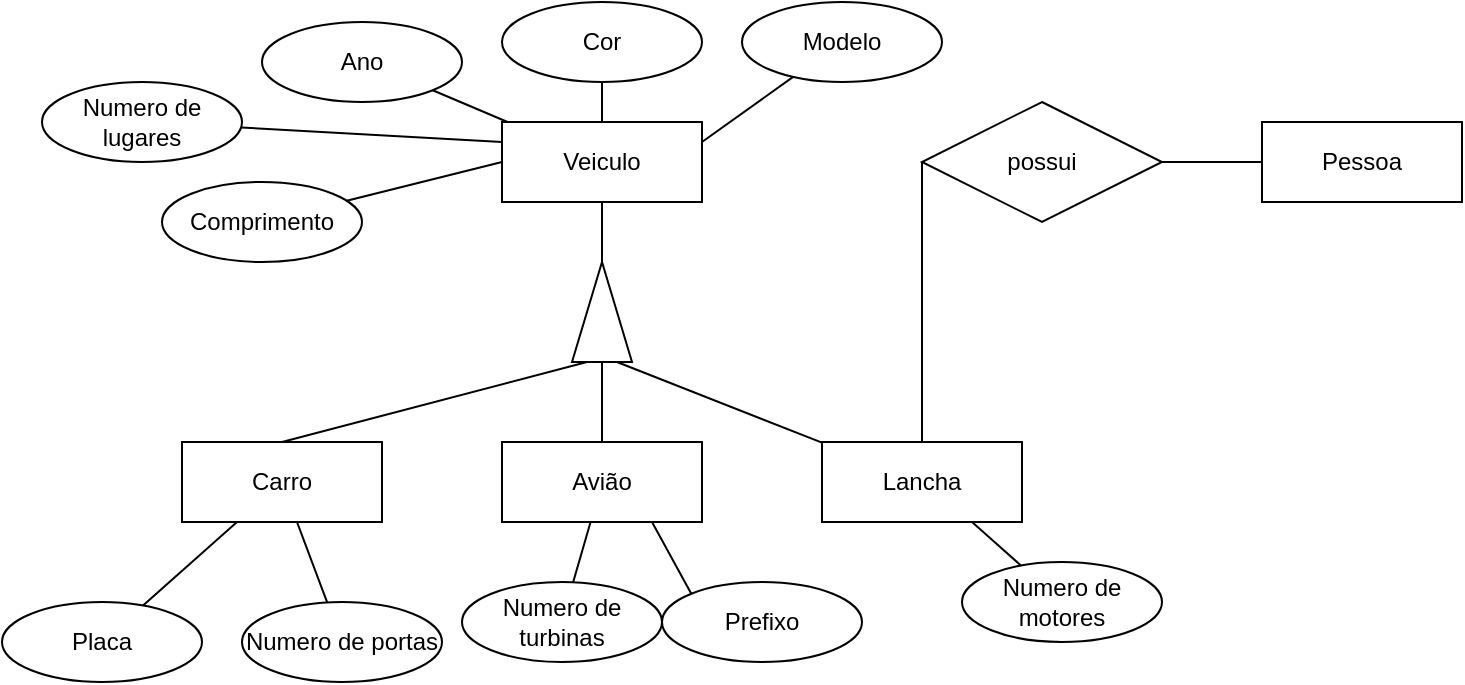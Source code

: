 <mxfile version="13.7.2" type="device"><diagram id="FXWhSfXOjGLpjaecmenf" name="Page-1"><mxGraphModel dx="1102" dy="607" grid="1" gridSize="10" guides="1" tooltips="1" connect="1" arrows="1" fold="1" page="1" pageScale="1" pageWidth="827" pageHeight="1169" math="0" shadow="0"><root><mxCell id="0"/><mxCell id="1" parent="0"/><mxCell id="0ac8PWRLDBGu4aPwEYei-1" value="Lancha" style="whiteSpace=wrap;html=1;align=center;" parent="1" vertex="1"><mxGeometry x="480" y="280" width="100" height="40" as="geometry"/></mxCell><mxCell id="0ac8PWRLDBGu4aPwEYei-2" value="Modelo" style="ellipse;whiteSpace=wrap;html=1;align=center;" parent="1" vertex="1"><mxGeometry x="440" y="60" width="100" height="40" as="geometry"/></mxCell><mxCell id="0ac8PWRLDBGu4aPwEYei-4" value="Carro" style="whiteSpace=wrap;html=1;align=center;" parent="1" vertex="1"><mxGeometry x="160" y="280" width="100" height="40" as="geometry"/></mxCell><mxCell id="0ac8PWRLDBGu4aPwEYei-5" value="Avião" style="whiteSpace=wrap;html=1;align=center;" parent="1" vertex="1"><mxGeometry x="320" y="280" width="100" height="40" as="geometry"/></mxCell><mxCell id="0ac8PWRLDBGu4aPwEYei-6" value="Veiculo" style="whiteSpace=wrap;html=1;align=center;" parent="1" vertex="1"><mxGeometry x="320" y="120" width="100" height="40" as="geometry"/></mxCell><mxCell id="0ac8PWRLDBGu4aPwEYei-9" value="Ano" style="ellipse;whiteSpace=wrap;html=1;align=center;" parent="1" vertex="1"><mxGeometry x="200" y="70" width="100" height="40" as="geometry"/></mxCell><mxCell id="0ac8PWRLDBGu4aPwEYei-11" value="Cor" style="ellipse;whiteSpace=wrap;html=1;align=center;" parent="1" vertex="1"><mxGeometry x="320" y="60" width="100" height="40" as="geometry"/></mxCell><mxCell id="0ac8PWRLDBGu4aPwEYei-12" value="Comprimento" style="ellipse;whiteSpace=wrap;html=1;align=center;" parent="1" vertex="1"><mxGeometry x="150" y="150" width="100" height="40" as="geometry"/></mxCell><mxCell id="0ac8PWRLDBGu4aPwEYei-13" value="Numero de lugares" style="ellipse;whiteSpace=wrap;html=1;align=center;" parent="1" vertex="1"><mxGeometry x="90" y="100" width="100" height="40" as="geometry"/></mxCell><mxCell id="0ac8PWRLDBGu4aPwEYei-14" value="" style="endArrow=none;html=1;rounded=0;entryX=0;entryY=0.5;entryDx=0;entryDy=0;endFill=0;" parent="1" source="0ac8PWRLDBGu4aPwEYei-12" target="0ac8PWRLDBGu4aPwEYei-6" edge="1"><mxGeometry relative="1" as="geometry"><mxPoint x="210" y="280" as="sourcePoint"/><mxPoint x="345.0" y="160" as="targetPoint"/></mxGeometry></mxCell><mxCell id="0ac8PWRLDBGu4aPwEYei-15" value="" style="endArrow=none;html=1;rounded=0;endFill=0;exitX=1;exitY=1;exitDx=0;exitDy=0;" parent="1" source="0ac8PWRLDBGu4aPwEYei-9" target="0ac8PWRLDBGu4aPwEYei-6" edge="1"><mxGeometry relative="1" as="geometry"><mxPoint x="260.0" y="140" as="sourcePoint"/><mxPoint x="320.0" y="140" as="targetPoint"/></mxGeometry></mxCell><mxCell id="0ac8PWRLDBGu4aPwEYei-16" value="" style="endArrow=none;html=1;rounded=0;entryX=0.5;entryY=0;entryDx=0;entryDy=0;endFill=0;" parent="1" source="0ac8PWRLDBGu4aPwEYei-11" target="0ac8PWRLDBGu4aPwEYei-6" edge="1"><mxGeometry relative="1" as="geometry"><mxPoint x="285.355" y="104.142" as="sourcePoint"/><mxPoint x="320.0" y="140" as="targetPoint"/></mxGeometry></mxCell><mxCell id="0ac8PWRLDBGu4aPwEYei-17" value="" style="endArrow=none;html=1;rounded=0;endFill=0;" parent="1" source="0ac8PWRLDBGu4aPwEYei-2" edge="1"><mxGeometry relative="1" as="geometry"><mxPoint x="295.355" y="114.142" as="sourcePoint"/><mxPoint x="420" y="130" as="targetPoint"/></mxGeometry></mxCell><mxCell id="0ac8PWRLDBGu4aPwEYei-18" value="" style="endArrow=none;html=1;rounded=0;endFill=0;" parent="1" source="0ac8PWRLDBGu4aPwEYei-13" edge="1"><mxGeometry relative="1" as="geometry"><mxPoint x="305.355" y="124.142" as="sourcePoint"/><mxPoint x="320" y="130" as="targetPoint"/></mxGeometry></mxCell><mxCell id="0ac8PWRLDBGu4aPwEYei-19" value="Placa" style="ellipse;whiteSpace=wrap;html=1;align=center;" parent="1" vertex="1"><mxGeometry x="70" y="360" width="100" height="40" as="geometry"/></mxCell><mxCell id="0ac8PWRLDBGu4aPwEYei-20" value="Numero de portas" style="ellipse;whiteSpace=wrap;html=1;align=center;" parent="1" vertex="1"><mxGeometry x="190" y="360" width="100" height="40" as="geometry"/></mxCell><mxCell id="0ac8PWRLDBGu4aPwEYei-21" value="Numero de turbinas" style="ellipse;whiteSpace=wrap;html=1;align=center;" parent="1" vertex="1"><mxGeometry x="300" y="350" width="100" height="40" as="geometry"/></mxCell><mxCell id="0ac8PWRLDBGu4aPwEYei-22" value="Prefixo" style="ellipse;whiteSpace=wrap;html=1;align=center;" parent="1" vertex="1"><mxGeometry x="400" y="350" width="100" height="40" as="geometry"/></mxCell><mxCell id="0ac8PWRLDBGu4aPwEYei-23" value="" style="endArrow=none;html=1;rounded=0;endFill=0;" parent="1" source="0ac8PWRLDBGu4aPwEYei-19" target="0ac8PWRLDBGu4aPwEYei-4" edge="1"><mxGeometry relative="1" as="geometry"><mxPoint x="260.0" y="140" as="sourcePoint"/><mxPoint x="320.0" y="140" as="targetPoint"/></mxGeometry></mxCell><mxCell id="0ac8PWRLDBGu4aPwEYei-24" value="" style="endArrow=none;html=1;rounded=0;endFill=0;" parent="1" source="0ac8PWRLDBGu4aPwEYei-20" target="0ac8PWRLDBGu4aPwEYei-4" edge="1"><mxGeometry relative="1" as="geometry"><mxPoint x="270.0" y="150" as="sourcePoint"/><mxPoint x="330.0" y="150" as="targetPoint"/></mxGeometry></mxCell><mxCell id="0ac8PWRLDBGu4aPwEYei-25" value="" style="endArrow=none;html=1;rounded=0;endFill=0;" parent="1" source="0ac8PWRLDBGu4aPwEYei-21" target="0ac8PWRLDBGu4aPwEYei-5" edge="1"><mxGeometry relative="1" as="geometry"><mxPoint x="280.0" y="160" as="sourcePoint"/><mxPoint x="340.0" y="160" as="targetPoint"/></mxGeometry></mxCell><mxCell id="0ac8PWRLDBGu4aPwEYei-26" value="" style="endArrow=none;html=1;rounded=0;entryX=0.75;entryY=1;entryDx=0;entryDy=0;endFill=0;exitX=0;exitY=0;exitDx=0;exitDy=0;" parent="1" source="0ac8PWRLDBGu4aPwEYei-22" target="0ac8PWRLDBGu4aPwEYei-5" edge="1"><mxGeometry relative="1" as="geometry"><mxPoint x="290.0" y="170" as="sourcePoint"/><mxPoint x="350.0" y="170" as="targetPoint"/></mxGeometry></mxCell><mxCell id="0ac8PWRLDBGu4aPwEYei-27" value="Numero de motores" style="ellipse;whiteSpace=wrap;html=1;align=center;" parent="1" vertex="1"><mxGeometry x="550" y="340" width="100" height="40" as="geometry"/></mxCell><mxCell id="0ac8PWRLDBGu4aPwEYei-28" value="" style="endArrow=none;html=1;rounded=0;entryX=0.75;entryY=1;entryDx=0;entryDy=0;endFill=0;" parent="1" source="0ac8PWRLDBGu4aPwEYei-27" target="0ac8PWRLDBGu4aPwEYei-1" edge="1"><mxGeometry relative="1" as="geometry"><mxPoint x="434.645" y="365.858" as="sourcePoint"/><mxPoint x="395.0" y="320" as="targetPoint"/></mxGeometry></mxCell><mxCell id="0ac8PWRLDBGu4aPwEYei-29" value="possui" style="shape=rhombus;perimeter=rhombusPerimeter;whiteSpace=wrap;html=1;align=center;" parent="1" vertex="1"><mxGeometry x="530" y="110" width="120" height="60" as="geometry"/></mxCell><mxCell id="0ac8PWRLDBGu4aPwEYei-32" value="Pessoa" style="whiteSpace=wrap;html=1;align=center;" parent="1" vertex="1"><mxGeometry x="700" y="120" width="100" height="40" as="geometry"/></mxCell><mxCell id="0ac8PWRLDBGu4aPwEYei-33" value="" style="endArrow=none;html=1;rounded=0;endFill=0;exitX=0;exitY=0.5;exitDx=0;exitDy=0;entryX=0.5;entryY=0;entryDx=0;entryDy=0;" parent="1" source="0ac8PWRLDBGu4aPwEYei-29" target="0ac8PWRLDBGu4aPwEYei-1" edge="1"><mxGeometry relative="1" as="geometry"><mxPoint x="465.57" y="97.45" as="sourcePoint"/><mxPoint x="420" y="130" as="targetPoint"/></mxGeometry></mxCell><mxCell id="0ac8PWRLDBGu4aPwEYei-36" value="" style="triangle;whiteSpace=wrap;html=1;rotation=-90;" parent="1" vertex="1"><mxGeometry x="345" y="200" width="50" height="30" as="geometry"/></mxCell><mxCell id="0ac8PWRLDBGu4aPwEYei-37" value="" style="endArrow=none;html=1;rounded=0;exitX=0.5;exitY=0;exitDx=0;exitDy=0;entryX=0;entryY=0.25;entryDx=0;entryDy=0;" parent="1" source="0ac8PWRLDBGu4aPwEYei-4" target="0ac8PWRLDBGu4aPwEYei-36" edge="1"><mxGeometry relative="1" as="geometry"><mxPoint x="310" y="260" as="sourcePoint"/><mxPoint x="470" y="260" as="targetPoint"/></mxGeometry></mxCell><mxCell id="0ac8PWRLDBGu4aPwEYei-38" value="" style="endArrow=none;html=1;rounded=0;entryX=0;entryY=0.5;entryDx=0;entryDy=0;" parent="1" source="0ac8PWRLDBGu4aPwEYei-5" target="0ac8PWRLDBGu4aPwEYei-36" edge="1"><mxGeometry relative="1" as="geometry"><mxPoint x="210" y="280" as="sourcePoint"/><mxPoint x="362.5" y="240" as="targetPoint"/></mxGeometry></mxCell><mxCell id="0ac8PWRLDBGu4aPwEYei-39" value="" style="endArrow=none;html=1;rounded=0;entryX=0;entryY=0.75;entryDx=0;entryDy=0;" parent="1" source="0ac8PWRLDBGu4aPwEYei-1" target="0ac8PWRLDBGu4aPwEYei-36" edge="1"><mxGeometry relative="1" as="geometry"><mxPoint x="220" y="290" as="sourcePoint"/><mxPoint x="372.5" y="250" as="targetPoint"/></mxGeometry></mxCell><mxCell id="0ac8PWRLDBGu4aPwEYei-40" value="" style="endArrow=none;html=1;rounded=0;exitX=1;exitY=0.5;exitDx=0;exitDy=0;" parent="1" source="0ac8PWRLDBGu4aPwEYei-36" target="0ac8PWRLDBGu4aPwEYei-6" edge="1"><mxGeometry relative="1" as="geometry"><mxPoint x="230" y="300" as="sourcePoint"/><mxPoint x="382.5" y="260" as="targetPoint"/></mxGeometry></mxCell><mxCell id="0ac8PWRLDBGu4aPwEYei-43" value="" style="endArrow=none;html=1;rounded=0;" parent="1" source="0ac8PWRLDBGu4aPwEYei-29" target="0ac8PWRLDBGu4aPwEYei-32" edge="1"><mxGeometry relative="1" as="geometry"><mxPoint x="240" y="310" as="sourcePoint"/><mxPoint x="392.5" y="270" as="targetPoint"/></mxGeometry></mxCell></root></mxGraphModel></diagram></mxfile>